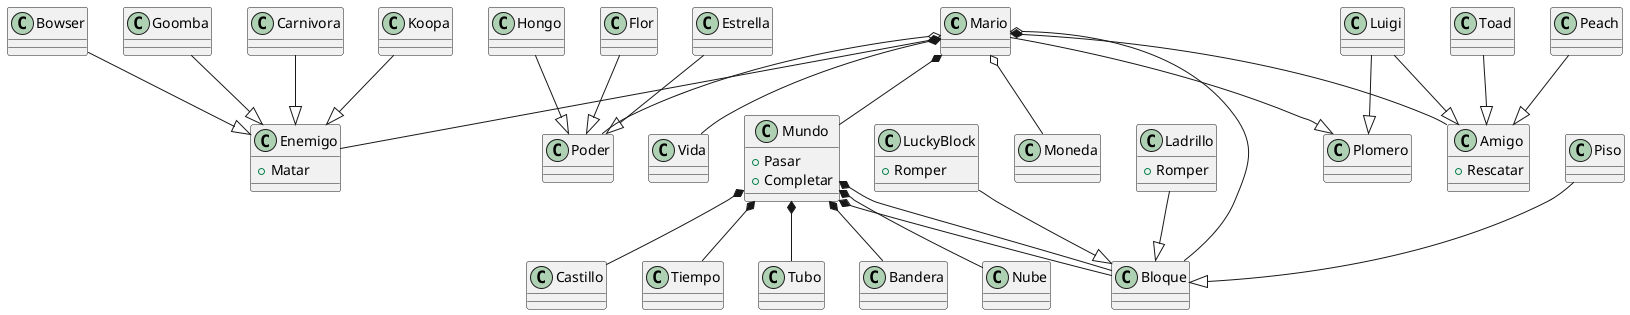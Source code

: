 @startuml

class Mario 
class Hongo
class Bloque
class Flor
class Vida
class Koopa
class Enemigo{
    +Matar
}
class Bowser
class Tubo 
class Estrella
class Poder 
class Plomero 
class LuckyBlock{
    +Romper
}
class Ladrillo{
    +Romper
}
class Piso
class Goomba
class Carnivora
class Bandera 
class Peach 
class Mundo {
    +Pasar
    +Completar
}
class Moneda 
class Nube 
class Castillo 
class Tiempo
class Luigi
class Toad 
class Amigo{
    +Rescatar
}
Mario --|> Plomero 
Luigi --|> Plomero
Toad --|> Amigo 
Luigi --|> Amigo 
Mario *-- Amigo
Peach --|> Amigo
Goomba --|> Enemigo
Bowser --|> Enemigo
Koopa --|> Enemigo
Mario *-- Enemigo
Carnivora --|> Enemigo
Hongo --|> Poder
Flor --|> Poder
Estrella --|> Poder
Mario *-- Mundo
Mundo *-- Bloque
Mundo *-- Castillo
Mundo *-- Nube
Mundo *-- Tubo
Mario *-- Vida
Mundo *-- Bloque
Piso --|> Bloque
LuckyBlock --|> Bloque
Ladrillo --|> Bloque
Mario o-- Poder
Mundo *-- Bandera
Mario o-- Moneda
Mundo *-- Tiempo
Mario o-- Bloque

@enduml